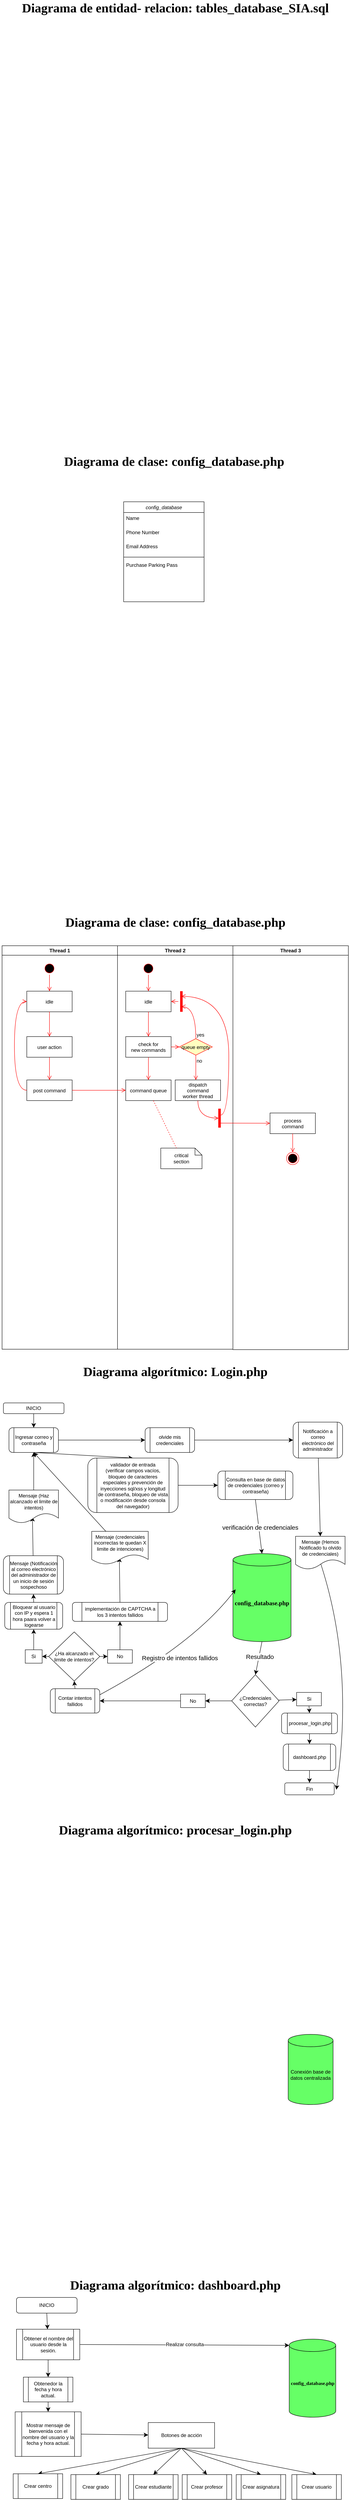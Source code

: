 <mxfile version="26.0.10">
  <diagram name="Página-1" id="48M1OholPXDdKoVH5Szc">
    <mxGraphModel dx="2005" dy="4053" grid="0" gridSize="10" guides="1" tooltips="1" connect="1" arrows="1" fold="1" page="1" pageScale="1" pageWidth="850" pageHeight="1100" math="0" shadow="0">
      <root>
        <mxCell id="0" />
        <mxCell id="1" parent="0" />
        <mxCell id="_KhCzG9Bb4c7q6jr102G-16" value="" style="edgeStyle=none;curved=1;rounded=0;orthogonalLoop=1;jettySize=auto;html=1;fontFamily=Helvetica;fontSize=12;fontColor=default;startSize=8;endSize=8;entryX=0.5;entryY=0;entryDx=0;entryDy=0;exitX=0.5;exitY=1;exitDx=0;exitDy=0;exitPerimeter=0;" parent="1" source="_KhCzG9Bb4c7q6jr102G-1" target="_KhCzG9Bb4c7q6jr102G-15" edge="1">
          <mxGeometry relative="1" as="geometry">
            <mxPoint x="-160" y="723" as="sourcePoint" />
          </mxGeometry>
        </mxCell>
        <mxCell id="_KhCzG9Bb4c7q6jr102G-24" value="&lt;span style=&quot;font-size: 15px;&quot;&gt;&lt;font style=&quot;vertical-align: inherit;&quot;&gt;&lt;font style=&quot;vertical-align: inherit;&quot;&gt;Resultado&lt;/font&gt;&lt;/font&gt;&lt;/span&gt;" style="edgeLabel;html=1;align=center;verticalAlign=middle;resizable=0;points=[];fontSize=12;rounded=1;strokeColor=default;fontFamily=Helvetica;fontColor=default;fillColor=default;" parent="_KhCzG9Bb4c7q6jr102G-16" vertex="1" connectable="0">
          <mxGeometry x="-0.114" y="1" relative="1" as="geometry">
            <mxPoint as="offset" />
          </mxGeometry>
        </mxCell>
        <mxCell id="_KhCzG9Bb4c7q6jr102G-1" value="&lt;b style=&quot;font-family: &amp;quot;Times New Roman&amp;quot;;&quot;&gt;&lt;font style=&quot;vertical-align: inherit;&quot;&gt;&lt;font style=&quot;vertical-align: inherit; font-size: 15px;&quot;&gt;&lt;font style=&quot;vertical-align: inherit;&quot;&gt;&lt;font style=&quot;vertical-align: inherit;&quot;&gt;config_database.php&lt;/font&gt;&lt;/font&gt;&lt;/font&gt;&lt;/font&gt;&lt;/b&gt;" style="shape=cylinder3;whiteSpace=wrap;html=1;boundedLbl=1;backgroundOutline=1;size=15;fillColor=light-dark(#66FF66,#66FF66);" parent="1" vertex="1">
          <mxGeometry x="-285" y="480" width="141" height="213" as="geometry" />
        </mxCell>
        <mxCell id="_KhCzG9Bb4c7q6jr102G-5" style="edgeStyle=none;curved=1;rounded=0;orthogonalLoop=1;jettySize=auto;html=1;fontSize=12;startSize=8;endSize=8;exitX=0.5;exitY=1;exitDx=0;exitDy=0;entryX=0.5;entryY=0;entryDx=0;entryDy=0;" parent="1" source="_KhCzG9Bb4c7q6jr102G-8" target="_KhCzG9Bb4c7q6jr102G-9" edge="1">
          <mxGeometry relative="1" as="geometry">
            <mxPoint x="-407.783" y="395" as="targetPoint" />
            <mxPoint x="-446.609" y="316" as="sourcePoint" />
          </mxGeometry>
        </mxCell>
        <mxCell id="_KhCzG9Bb4c7q6jr102G-28" value="" style="edgeStyle=none;curved=1;rounded=0;orthogonalLoop=1;jettySize=auto;html=1;fontFamily=Helvetica;fontSize=12;fontColor=default;startSize=8;endSize=8;" parent="1" source="_KhCzG9Bb4c7q6jr102G-8" target="_KhCzG9Bb4c7q6jr102G-27" edge="1">
          <mxGeometry relative="1" as="geometry" />
        </mxCell>
        <mxCell id="_KhCzG9Bb4c7q6jr102G-8" value="Ingresar correo y contraseña" style="shape=process;whiteSpace=wrap;html=1;backgroundOutline=1;rounded=1;strokeColor=default;align=center;verticalAlign=middle;fontFamily=Helvetica;fontSize=12;fontColor=default;fillColor=default;" parent="1" vertex="1">
          <mxGeometry x="-828.25" y="175" width="120" height="60" as="geometry" />
        </mxCell>
        <mxCell id="_KhCzG9Bb4c7q6jr102G-12" value="" style="edgeStyle=none;curved=1;rounded=0;orthogonalLoop=1;jettySize=auto;html=1;fontFamily=Helvetica;fontSize=12;fontColor=default;startSize=8;endSize=8;" parent="1" source="_KhCzG9Bb4c7q6jr102G-9" target="_KhCzG9Bb4c7q6jr102G-11" edge="1">
          <mxGeometry relative="1" as="geometry" />
        </mxCell>
        <mxCell id="_KhCzG9Bb4c7q6jr102G-9" value="validador de entrada&lt;div&gt;(verificar campos vacíos, bloqueo de caracteres especiales y prevención de inyecciones sql/xss y longitud de contraseña, bloqueo de vista o modificación desde consola del navegador)&lt;/div&gt;" style="shape=process;whiteSpace=wrap;html=1;backgroundOutline=1;rounded=1;strokeColor=default;align=center;verticalAlign=middle;fontFamily=Helvetica;fontSize=12;fontColor=default;fillColor=default;" parent="1" vertex="1">
          <mxGeometry x="-637" y="248.5" width="219" height="132" as="geometry" />
        </mxCell>
        <mxCell id="_KhCzG9Bb4c7q6jr102G-11" value="Consulta en base de datos de credenciales (correo y contraseña)" style="shape=process;whiteSpace=wrap;html=1;backgroundOutline=1;rounded=1;strokeColor=default;align=center;verticalAlign=middle;fontFamily=Helvetica;fontSize=12;fontColor=default;fillColor=default;" parent="1" vertex="1">
          <mxGeometry x="-321.5" y="280" width="182" height="69" as="geometry" />
        </mxCell>
        <mxCell id="_KhCzG9Bb4c7q6jr102G-20" value="" style="edgeStyle=none;curved=1;rounded=0;orthogonalLoop=1;jettySize=auto;html=1;fontFamily=Helvetica;fontSize=12;fontColor=default;startSize=8;endSize=8;" parent="1" source="_KhCzG9Bb4c7q6jr102G-15" target="_KhCzG9Bb4c7q6jr102G-19" edge="1">
          <mxGeometry relative="1" as="geometry" />
        </mxCell>
        <mxCell id="_KhCzG9Bb4c7q6jr102G-23" value="" style="edgeStyle=none;curved=1;rounded=0;orthogonalLoop=1;jettySize=auto;html=1;fontFamily=Helvetica;fontSize=12;fontColor=default;startSize=8;endSize=8;" parent="1" source="_KhCzG9Bb4c7q6jr102G-15" target="_KhCzG9Bb4c7q6jr102G-21" edge="1">
          <mxGeometry relative="1" as="geometry" />
        </mxCell>
        <mxCell id="_KhCzG9Bb4c7q6jr102G-15" value="¿Credenciales correctas?" style="rhombus;whiteSpace=wrap;html=1;fillColor=light-dark(#FFFFFF,#66FF66);" parent="1" vertex="1">
          <mxGeometry x="-288" y="773" width="115" height="127" as="geometry" />
        </mxCell>
        <mxCell id="_KhCzG9Bb4c7q6jr102G-72" style="edgeStyle=none;curved=1;rounded=0;orthogonalLoop=1;jettySize=auto;html=1;exitX=0;exitY=0.5;exitDx=0;exitDy=0;entryX=1;entryY=0.5;entryDx=0;entryDy=0;fontFamily=Helvetica;fontSize=12;fontColor=default;startSize=8;endSize=8;" parent="1" source="_KhCzG9Bb4c7q6jr102G-19" target="_KhCzG9Bb4c7q6jr102G-73" edge="1">
          <mxGeometry relative="1" as="geometry">
            <mxPoint x="-612" y="696.755" as="targetPoint" />
          </mxGeometry>
        </mxCell>
        <mxCell id="_KhCzG9Bb4c7q6jr102G-19" value="No" style="whiteSpace=wrap;html=1;fillColor=light-dark(#FFFFFF,#66FF66);" parent="1" vertex="1">
          <mxGeometry x="-412" y="820.25" width="60" height="32.5" as="geometry" />
        </mxCell>
        <mxCell id="_KhCzG9Bb4c7q6jr102G-50" style="edgeStyle=none;curved=1;rounded=0;orthogonalLoop=1;jettySize=auto;html=1;exitX=0.5;exitY=1;exitDx=0;exitDy=0;fontFamily=Helvetica;fontSize=12;fontColor=default;startSize=8;endSize=8;entryX=0.5;entryY=0;entryDx=0;entryDy=0;" parent="1" source="_KhCzG9Bb4c7q6jr102G-21" target="_KhCzG9Bb4c7q6jr102G-51" edge="1">
          <mxGeometry relative="1" as="geometry">
            <mxPoint x="-253" y="776.333" as="targetPoint" />
          </mxGeometry>
        </mxCell>
        <mxCell id="_KhCzG9Bb4c7q6jr102G-21" value="Si" style="whiteSpace=wrap;html=1;fillColor=light-dark(#FFFFFF,#66FF66);" parent="1" vertex="1">
          <mxGeometry x="-130.5" y="816" width="60" height="32.5" as="geometry" />
        </mxCell>
        <mxCell id="vCBoUSU8JS7dNAUWbDVz-17" value="" style="edgeStyle=none;curved=1;rounded=0;orthogonalLoop=1;jettySize=auto;html=1;fontSize=12;startSize=8;endSize=8;exitX=1;exitY=0.5;exitDx=0;exitDy=0;" parent="1" source="_KhCzG9Bb4c7q6jr102G-27" target="vCBoUSU8JS7dNAUWbDVz-16" edge="1">
          <mxGeometry relative="1" as="geometry" />
        </mxCell>
        <mxCell id="_KhCzG9Bb4c7q6jr102G-27" value="olvide mis credenciales" style="shape=process;whiteSpace=wrap;html=1;backgroundOutline=1;rounded=1;strokeColor=default;align=center;verticalAlign=middle;fontFamily=Helvetica;fontSize=12;fontColor=default;fillColor=default;" parent="1" vertex="1">
          <mxGeometry x="-498" y="175" width="120" height="60" as="geometry" />
        </mxCell>
        <mxCell id="_KhCzG9Bb4c7q6jr102G-47" style="edgeStyle=none;curved=1;rounded=0;orthogonalLoop=1;jettySize=auto;html=1;entryX=0.5;entryY=0;entryDx=0;entryDy=0;fontFamily=Helvetica;fontSize=12;fontColor=default;startSize=8;endSize=8;exitX=0.5;exitY=1;exitDx=0;exitDy=0;" parent="1" source="_KhCzG9Bb4c7q6jr102G-65" target="_KhCzG9Bb4c7q6jr102G-8" edge="1">
          <mxGeometry relative="1" as="geometry">
            <mxPoint x="-467" y="149" as="sourcePoint" />
          </mxGeometry>
        </mxCell>
        <mxCell id="vCBoUSU8JS7dNAUWbDVz-11" style="edgeStyle=none;curved=1;rounded=0;orthogonalLoop=1;jettySize=auto;html=1;exitX=0.5;exitY=1;exitDx=0;exitDy=0;entryX=0.5;entryY=0;entryDx=0;entryDy=0;fontSize=12;startSize=8;endSize=8;" parent="1" source="_KhCzG9Bb4c7q6jr102G-51" target="_KhCzG9Bb4c7q6jr102G-59" edge="1">
          <mxGeometry relative="1" as="geometry" />
        </mxCell>
        <mxCell id="_KhCzG9Bb4c7q6jr102G-51" value="procesar_login.php" style="shape=process;whiteSpace=wrap;html=1;backgroundOutline=1;rounded=1;strokeColor=default;align=center;verticalAlign=middle;fontFamily=Helvetica;fontSize=12;fontColor=default;fillColor=default;" parent="1" vertex="1">
          <mxGeometry x="-167" y="866" width="135.5" height="50" as="geometry" />
        </mxCell>
        <mxCell id="_KhCzG9Bb4c7q6jr102G-64" value="" style="edgeStyle=none;curved=1;rounded=0;orthogonalLoop=1;jettySize=auto;html=1;fontFamily=Helvetica;fontSize=12;fontColor=default;startSize=8;endSize=8;" parent="1" source="_KhCzG9Bb4c7q6jr102G-59" target="_KhCzG9Bb4c7q6jr102G-63" edge="1">
          <mxGeometry relative="1" as="geometry" />
        </mxCell>
        <mxCell id="_KhCzG9Bb4c7q6jr102G-59" value="dashboard.php" style="shape=process;whiteSpace=wrap;html=1;backgroundOutline=1;rounded=1;strokeColor=default;align=center;verticalAlign=middle;fontFamily=Helvetica;fontSize=12;fontColor=default;fillColor=default;" parent="1" vertex="1">
          <mxGeometry x="-163" y="941" width="127.5" height="64" as="geometry" />
        </mxCell>
        <mxCell id="_KhCzG9Bb4c7q6jr102G-63" value="Fin" style="whiteSpace=wrap;html=1;rounded=1;" parent="1" vertex="1">
          <mxGeometry x="-159.25" y="1035" width="120" height="29" as="geometry" />
        </mxCell>
        <mxCell id="_KhCzG9Bb4c7q6jr102G-65" value="INICIO" style="whiteSpace=wrap;html=1;rounded=1;" parent="1" vertex="1">
          <mxGeometry x="-841.75" y="115" width="147" height="26" as="geometry" />
        </mxCell>
        <mxCell id="_KhCzG9Bb4c7q6jr102G-94" value="" style="edgeStyle=none;curved=1;rounded=0;orthogonalLoop=1;jettySize=auto;html=1;fontFamily=Helvetica;fontSize=12;fontColor=default;startSize=8;endSize=8;entryX=0.5;entryY=1;entryDx=0;entryDy=0;exitX=0.5;exitY=0;exitDx=0;exitDy=0;" parent="1" source="_KhCzG9Bb4c7q6jr102G-73" target="_KhCzG9Bb4c7q6jr102G-77" edge="1">
          <mxGeometry relative="1" as="geometry">
            <mxPoint x="-672" y="667" as="sourcePoint" />
            <mxPoint x="-666.7" y="773.0" as="targetPoint" />
          </mxGeometry>
        </mxCell>
        <mxCell id="_KhCzG9Bb4c7q6jr102G-73" value="&lt;font style=&quot;vertical-align: inherit;&quot;&gt;&lt;font style=&quot;vertical-align: inherit;&quot;&gt;&lt;font style=&quot;vertical-align: inherit;&quot;&gt;&lt;font style=&quot;vertical-align: inherit;&quot;&gt;Contar intentos fallidos&lt;/font&gt;&lt;/font&gt;&lt;/font&gt;&lt;/font&gt;" style="shape=process;whiteSpace=wrap;html=1;backgroundOutline=1;rounded=1;strokeColor=default;align=center;verticalAlign=middle;fontFamily=Helvetica;fontSize=12;fontColor=default;fillColor=default;" parent="1" vertex="1">
          <mxGeometry x="-728" y="807" width="120" height="59" as="geometry" />
        </mxCell>
        <mxCell id="_KhCzG9Bb4c7q6jr102G-81" style="edgeStyle=none;curved=1;rounded=0;orthogonalLoop=1;jettySize=auto;html=1;exitX=1;exitY=0.5;exitDx=0;exitDy=0;entryX=0;entryY=0.5;entryDx=0;entryDy=0;fontFamily=Helvetica;fontSize=12;fontColor=default;startSize=8;endSize=8;" parent="1" source="_KhCzG9Bb4c7q6jr102G-77" target="_KhCzG9Bb4c7q6jr102G-80" edge="1">
          <mxGeometry relative="1" as="geometry" />
        </mxCell>
        <mxCell id="_KhCzG9Bb4c7q6jr102G-84" style="edgeStyle=none;curved=1;rounded=0;orthogonalLoop=1;jettySize=auto;html=1;exitX=0;exitY=0.5;exitDx=0;exitDy=0;fontFamily=Helvetica;fontSize=12;fontColor=default;startSize=8;endSize=8;entryX=1;entryY=0.5;entryDx=0;entryDy=0;" parent="1" source="_KhCzG9Bb4c7q6jr102G-77" target="_KhCzG9Bb4c7q6jr102G-83" edge="1">
          <mxGeometry relative="1" as="geometry">
            <mxPoint x="-749" y="577.353" as="targetPoint" />
          </mxGeometry>
        </mxCell>
        <mxCell id="_KhCzG9Bb4c7q6jr102G-77" value="&lt;font&gt;¿Ha alcanzado el limite de intentos?&lt;/font&gt;" style="rhombus;whiteSpace=wrap;html=1;fillColor=light-dark(#FFFFFF,#66FF66);" parent="1" vertex="1">
          <mxGeometry x="-732" y="669.5" width="124" height="119" as="geometry" />
        </mxCell>
        <mxCell id="_KhCzG9Bb4c7q6jr102G-82" style="edgeStyle=none;curved=1;rounded=0;orthogonalLoop=1;jettySize=auto;html=1;fontFamily=Helvetica;fontSize=12;fontColor=default;startSize=8;endSize=8;entryX=0.489;entryY=0.796;entryDx=0;entryDy=0;exitX=0.5;exitY=0;exitDx=0;exitDy=0;entryPerimeter=0;" parent="1" source="5T2TWeuZ88sEgPXUiJGP-6" target="hfySa0wKCtFvmeLXtYxJ-6" edge="1">
          <mxGeometry relative="1" as="geometry">
            <mxPoint x="-561.5" y="512.5" as="targetPoint" />
            <mxPoint x="-559" y="559" as="sourcePoint" />
          </mxGeometry>
        </mxCell>
        <mxCell id="_KhCzG9Bb4c7q6jr102G-80" value="No" style="whiteSpace=wrap;html=1;fillColor=light-dark(#FFFFFF,#66FF66);" parent="1" vertex="1">
          <mxGeometry x="-589" y="712.75" width="60" height="32.5" as="geometry" />
        </mxCell>
        <mxCell id="_KhCzG9Bb4c7q6jr102G-86" style="edgeStyle=none;curved=1;rounded=0;orthogonalLoop=1;jettySize=auto;html=1;exitX=0.5;exitY=0;exitDx=0;exitDy=0;fontFamily=Helvetica;fontSize=12;fontColor=default;startSize=8;endSize=8;" parent="1" source="_KhCzG9Bb4c7q6jr102G-83" target="_KhCzG9Bb4c7q6jr102G-87" edge="1">
          <mxGeometry relative="1" as="geometry">
            <mxPoint x="-776.059" y="447.941" as="targetPoint" />
          </mxGeometry>
        </mxCell>
        <mxCell id="_KhCzG9Bb4c7q6jr102G-83" value="Si" style="whiteSpace=wrap;html=1;fillColor=light-dark(#FFFFFF,#66FF66);" parent="1" vertex="1">
          <mxGeometry x="-788.75" y="712.75" width="41" height="32.5" as="geometry" />
        </mxCell>
        <mxCell id="vCBoUSU8JS7dNAUWbDVz-14" style="edgeStyle=none;curved=1;rounded=0;orthogonalLoop=1;jettySize=auto;html=1;exitX=0.5;exitY=0;exitDx=0;exitDy=0;entryX=0.5;entryY=1;entryDx=0;entryDy=0;fontSize=12;startSize=8;endSize=8;" parent="1" source="_KhCzG9Bb4c7q6jr102G-87" target="vCBoUSU8JS7dNAUWbDVz-13" edge="1">
          <mxGeometry relative="1" as="geometry" />
        </mxCell>
        <mxCell id="_KhCzG9Bb4c7q6jr102G-87" value="Bloquear al usuario con IP y espera 1 hora paara volver a logearse" style="shape=process;whiteSpace=wrap;html=1;backgroundOutline=1;rounded=1;strokeColor=default;align=center;verticalAlign=middle;fontFamily=Helvetica;fontSize=12;fontColor=default;fillColor=default;" parent="1" vertex="1">
          <mxGeometry x="-838.5" y="598" width="140.5" height="65" as="geometry" />
        </mxCell>
        <mxCell id="vCBoUSU8JS7dNAUWbDVz-12" style="edgeStyle=none;curved=1;rounded=0;orthogonalLoop=1;jettySize=auto;html=1;exitX=0.5;exitY=1;exitDx=0;exitDy=0;fontSize=12;startSize=8;endSize=8;" parent="1" source="_KhCzG9Bb4c7q6jr102G-63" target="_KhCzG9Bb4c7q6jr102G-63" edge="1">
          <mxGeometry relative="1" as="geometry" />
        </mxCell>
        <mxCell id="vCBoUSU8JS7dNAUWbDVz-15" style="edgeStyle=none;curved=1;rounded=0;orthogonalLoop=1;jettySize=auto;html=1;fontSize=12;startSize=8;endSize=8;entryX=0.474;entryY=0.813;entryDx=0;entryDy=0;entryPerimeter=0;" parent="1" source="vCBoUSU8JS7dNAUWbDVz-13" target="hfySa0wKCtFvmeLXtYxJ-7" edge="1">
          <mxGeometry relative="1" as="geometry">
            <mxPoint x="-771.495" y="476" as="targetPoint" />
          </mxGeometry>
        </mxCell>
        <mxCell id="vCBoUSU8JS7dNAUWbDVz-13" value="&lt;font style=&quot;vertical-align: inherit;&quot;&gt;&lt;font style=&quot;vertical-align: inherit;&quot;&gt;Mensaje (Notificación al correo electrónico del administrador de un inicio de sesión sospechoso&lt;/font&gt;&lt;/font&gt;" style="shape=process;whiteSpace=wrap;html=1;backgroundOutline=1;rounded=1;strokeColor=default;align=center;verticalAlign=middle;fontFamily=Helvetica;fontSize=12;fontColor=default;fillColor=default;" parent="1" vertex="1">
          <mxGeometry x="-841.75" y="485" width="145.75" height="93" as="geometry" />
        </mxCell>
        <mxCell id="vCBoUSU8JS7dNAUWbDVz-18" style="edgeStyle=none;curved=1;rounded=0;orthogonalLoop=1;jettySize=auto;html=1;fontSize=12;startSize=8;endSize=8;exitX=0.5;exitY=0.792;exitDx=0;exitDy=0;exitPerimeter=0;" parent="1" source="hfySa0wKCtFvmeLXtYxJ-5" edge="1">
          <mxGeometry relative="1" as="geometry">
            <mxPoint x="-34.143" y="1051.571" as="targetPoint" />
            <Array as="points">
              <mxPoint x="9" y="750" />
            </Array>
            <mxPoint x="-76" y="523" as="sourcePoint" />
          </mxGeometry>
        </mxCell>
        <mxCell id="vCBoUSU8JS7dNAUWbDVz-20" style="edgeStyle=none;curved=1;rounded=0;orthogonalLoop=1;jettySize=auto;html=1;fontSize=12;startSize=8;endSize=8;entryX=0.5;entryY=0;entryDx=0;entryDy=0;" parent="1" source="vCBoUSU8JS7dNAUWbDVz-16" target="hfySa0wKCtFvmeLXtYxJ-5" edge="1">
          <mxGeometry relative="1" as="geometry">
            <mxPoint x="-76" y="442" as="targetPoint" />
          </mxGeometry>
        </mxCell>
        <mxCell id="vCBoUSU8JS7dNAUWbDVz-16" value="Notificación a correo electrónico del administrador" style="shape=process;whiteSpace=wrap;html=1;backgroundOutline=1;rounded=1;strokeColor=default;align=center;verticalAlign=middle;fontFamily=Helvetica;fontSize=12;fontColor=default;fillColor=default;" parent="1" vertex="1">
          <mxGeometry x="-139" y="161.5" width="120" height="87" as="geometry" />
        </mxCell>
        <mxCell id="5T2TWeuZ88sEgPXUiJGP-2" style="edgeStyle=none;curved=1;rounded=0;orthogonalLoop=1;jettySize=auto;html=1;exitX=1;exitY=0.25;exitDx=0;exitDy=0;entryX=0.047;entryY=0.406;entryDx=0;entryDy=0;entryPerimeter=0;fontSize=12;startSize=8;endSize=8;" parent="1" source="_KhCzG9Bb4c7q6jr102G-73" target="_KhCzG9Bb4c7q6jr102G-1" edge="1">
          <mxGeometry relative="1" as="geometry">
            <Array as="points">
              <mxPoint x="-380" y="699" />
            </Array>
          </mxGeometry>
        </mxCell>
        <mxCell id="5T2TWeuZ88sEgPXUiJGP-3" value="&lt;span style=&quot;font-size: 15px;&quot;&gt;&lt;font style=&quot;vertical-align: inherit;&quot;&gt;&lt;font style=&quot;vertical-align: inherit;&quot;&gt;Registro de intentos fallidos&lt;/font&gt;&lt;/font&gt;&lt;/span&gt;" style="edgeLabel;html=1;align=center;verticalAlign=middle;resizable=0;points=[];fontSize=12;" parent="5T2TWeuZ88sEgPXUiJGP-2" vertex="1" connectable="0">
          <mxGeometry x="-0.003" y="-12" relative="1" as="geometry">
            <mxPoint x="1" as="offset" />
          </mxGeometry>
        </mxCell>
        <mxCell id="5T2TWeuZ88sEgPXUiJGP-6" value="&lt;font style=&quot;vertical-align: inherit;&quot;&gt;&lt;font style=&quot;vertical-align: inherit;&quot;&gt;&lt;font style=&quot;vertical-align: inherit;&quot;&gt;&lt;font style=&quot;vertical-align: inherit;&quot;&gt;implementación de CAPTCHA a los 3 intentos fallidos&lt;/font&gt;&lt;/font&gt;&lt;/font&gt;&lt;/font&gt;" style="shape=process;whiteSpace=wrap;html=1;backgroundOutline=1;rounded=1;strokeColor=default;align=center;verticalAlign=middle;fontFamily=Helvetica;fontSize=12;fontColor=default;fillColor=default;" parent="1" vertex="1">
          <mxGeometry x="-674.3" y="598" width="230.6" height="46" as="geometry" />
        </mxCell>
        <mxCell id="5T2TWeuZ88sEgPXUiJGP-7" style="edgeStyle=none;curved=1;rounded=0;orthogonalLoop=1;jettySize=auto;html=1;exitX=0.5;exitY=0;exitDx=0;exitDy=0;entryX=0.5;entryY=1;entryDx=0;entryDy=0;fontSize=12;startSize=8;endSize=8;" parent="1" source="_KhCzG9Bb4c7q6jr102G-80" target="5T2TWeuZ88sEgPXUiJGP-6" edge="1">
          <mxGeometry relative="1" as="geometry" />
        </mxCell>
        <mxCell id="5T2TWeuZ88sEgPXUiJGP-8" value="&lt;font style=&quot;vertical-align: inherit;&quot;&gt;&lt;font style=&quot;vertical-align: inherit;&quot;&gt;&lt;font style=&quot;vertical-align: inherit;&quot;&gt;&lt;font style=&quot;vertical-align: inherit;&quot;&gt;&lt;font style=&quot;vertical-align: inherit;&quot;&gt;&lt;font style=&quot;vertical-align: inherit;&quot;&gt;Conexión base de datos centralizada&lt;/font&gt;&lt;/font&gt;&lt;/font&gt;&lt;/font&gt;&lt;/font&gt;&lt;/font&gt;" style="shape=cylinder3;whiteSpace=wrap;html=1;boundedLbl=1;backgroundOutline=1;size=15;fillColor=light-dark(#66FF66,#66FF66);" parent="1" vertex="1">
          <mxGeometry x="-151" y="1644" width="109" height="170" as="geometry" />
        </mxCell>
        <mxCell id="5T2TWeuZ88sEgPXUiJGP-10" value="&lt;font style=&quot;vertical-align: inherit;&quot;&gt;&lt;font style=&quot;vertical-align: inherit;&quot;&gt;&lt;font style=&quot;vertical-align: inherit;&quot;&gt;&lt;font style=&quot;vertical-align: inherit;&quot;&gt;&lt;font style=&quot;vertical-align: inherit;&quot;&gt;&lt;font style=&quot;vertical-align: inherit;&quot;&gt;&lt;font style=&quot;vertical-align: inherit;&quot;&gt;&lt;font face=&quot;Times New Roman&quot; style=&quot;vertical-align: inherit; font-size: 31px;&quot;&gt;&lt;b style=&quot;&quot;&gt;Diagrama algorítmico: Login.php&lt;/b&gt;&lt;/font&gt;&lt;/font&gt;&lt;/font&gt;&lt;/font&gt;&lt;/font&gt;&lt;/font&gt;&lt;/font&gt;&lt;/font&gt;" style="text;strokeColor=none;fillColor=none;html=1;align=center;verticalAlign=middle;whiteSpace=wrap;rounded=0;fontSize=16;" parent="1" vertex="1">
          <mxGeometry x="-847" y="24" width="845" height="30" as="geometry" />
        </mxCell>
        <mxCell id="5T2TWeuZ88sEgPXUiJGP-12" value="&lt;font style=&quot;vertical-align: inherit;&quot;&gt;&lt;font style=&quot;vertical-align: inherit;&quot;&gt;&lt;font style=&quot;vertical-align: inherit;&quot;&gt;&lt;font style=&quot;vertical-align: inherit;&quot;&gt;&lt;font style=&quot;vertical-align: inherit;&quot;&gt;&lt;font style=&quot;vertical-align: inherit;&quot;&gt;&lt;font style=&quot;vertical-align: inherit;&quot;&gt;&lt;font face=&quot;Times New Roman&quot; style=&quot;vertical-align: inherit; font-size: 31px;&quot;&gt;&lt;b style=&quot;&quot;&gt;Diagrama de clase: config_database.php&lt;/b&gt;&lt;/font&gt;&lt;/font&gt;&lt;/font&gt;&lt;/font&gt;&lt;/font&gt;&lt;/font&gt;&lt;/font&gt;&lt;/font&gt;" style="text;strokeColor=none;fillColor=none;html=1;align=center;verticalAlign=middle;whiteSpace=wrap;rounded=0;fontSize=16;" parent="1" vertex="1">
          <mxGeometry x="-847" y="-1064" width="845" height="30" as="geometry" />
        </mxCell>
        <mxCell id="5T2TWeuZ88sEgPXUiJGP-13" value="&lt;font style=&quot;vertical-align: inherit;&quot;&gt;&lt;font style=&quot;vertical-align: inherit;&quot;&gt;&lt;font style=&quot;vertical-align: inherit;&quot;&gt;&lt;font style=&quot;vertical-align: inherit;&quot;&gt;&lt;font style=&quot;vertical-align: inherit;&quot;&gt;&lt;font style=&quot;vertical-align: inherit;&quot;&gt;&lt;font style=&quot;vertical-align: inherit;&quot;&gt;&lt;font face=&quot;Times New Roman&quot; style=&quot;vertical-align: inherit; font-size: 31px;&quot;&gt;&lt;b style=&quot;&quot;&gt;Diagrama algorítmico: procesar_login.php&lt;/b&gt;&lt;/font&gt;&lt;/font&gt;&lt;/font&gt;&lt;/font&gt;&lt;/font&gt;&lt;/font&gt;&lt;/font&gt;&lt;/font&gt;" style="text;strokeColor=none;fillColor=none;html=1;align=center;verticalAlign=middle;whiteSpace=wrap;rounded=0;fontSize=16;" parent="1" vertex="1">
          <mxGeometry x="-847" y="1134" width="845" height="30" as="geometry" />
        </mxCell>
        <mxCell id="5T2TWeuZ88sEgPXUiJGP-15" value="&lt;font style=&quot;vertical-align: inherit;&quot;&gt;&lt;font style=&quot;vertical-align: inherit;&quot;&gt;&lt;font style=&quot;vertical-align: inherit;&quot;&gt;&lt;font style=&quot;vertical-align: inherit;&quot;&gt;&lt;font style=&quot;vertical-align: inherit;&quot;&gt;&lt;font style=&quot;vertical-align: inherit;&quot;&gt;&lt;font style=&quot;vertical-align: inherit;&quot;&gt;&lt;font face=&quot;Times New Roman&quot; style=&quot;vertical-align: inherit; font-size: 31px;&quot;&gt;&lt;b style=&quot;&quot;&gt;Diagrama algorítmico: dashboard.php&lt;/b&gt;&lt;/font&gt;&lt;/font&gt;&lt;/font&gt;&lt;/font&gt;&lt;/font&gt;&lt;/font&gt;&lt;/font&gt;&lt;/font&gt;" style="text;strokeColor=none;fillColor=none;html=1;align=center;verticalAlign=middle;whiteSpace=wrap;rounded=0;fontSize=16;" parent="1" vertex="1">
          <mxGeometry x="-847" y="2236" width="845" height="30" as="geometry" />
        </mxCell>
        <mxCell id="Hz7jpVkMcCUcL8wQfnKb-1" value="&lt;font style=&quot;vertical-align: inherit;&quot;&gt;&lt;font style=&quot;vertical-align: inherit;&quot;&gt;&lt;font style=&quot;vertical-align: inherit;&quot;&gt;&lt;font style=&quot;vertical-align: inherit;&quot;&gt;&lt;font style=&quot;vertical-align: inherit;&quot;&gt;&lt;font style=&quot;vertical-align: inherit;&quot;&gt;&lt;font style=&quot;vertical-align: inherit;&quot;&gt;&lt;font face=&quot;Times New Roman&quot; style=&quot;vertical-align: inherit; font-size: 31px;&quot;&gt;&lt;b style=&quot;&quot;&gt;Diagrama de entidad- relacion: tables_database_SIA.sql&lt;/b&gt;&lt;/font&gt;&lt;/font&gt;&lt;/font&gt;&lt;/font&gt;&lt;/font&gt;&lt;/font&gt;&lt;/font&gt;&lt;/font&gt;" style="text;strokeColor=none;fillColor=none;html=1;align=center;verticalAlign=middle;whiteSpace=wrap;rounded=0;fontSize=16;" parent="1" vertex="1">
          <mxGeometry x="-847" y="-3278" width="845" height="30" as="geometry" />
        </mxCell>
        <mxCell id="Hz7jpVkMcCUcL8wQfnKb-154" value="&lt;font style=&quot;vertical-align: inherit;&quot;&gt;&lt;font style=&quot;vertical-align: inherit;&quot;&gt;&lt;font style=&quot;vertical-align: inherit;&quot;&gt;&lt;font style=&quot;vertical-align: inherit;&quot;&gt;&lt;font style=&quot;vertical-align: inherit;&quot;&gt;&lt;font style=&quot;vertical-align: inherit;&quot;&gt;&lt;font style=&quot;vertical-align: inherit;&quot;&gt;&lt;font face=&quot;Times New Roman&quot; style=&quot;vertical-align: inherit; font-size: 31px;&quot;&gt;&lt;b style=&quot;&quot;&gt;&lt;font style=&quot;vertical-align: inherit;&quot;&gt;&lt;font style=&quot;vertical-align: inherit;&quot;&gt;Diagrama de clase: config_database.php&lt;/font&gt;&lt;/font&gt;&lt;/b&gt;&lt;/font&gt;&lt;/font&gt;&lt;/font&gt;&lt;/font&gt;&lt;/font&gt;&lt;/font&gt;&lt;/font&gt;&lt;/font&gt;" style="text;strokeColor=none;fillColor=none;html=1;align=center;verticalAlign=middle;whiteSpace=wrap;rounded=0;fontSize=16;" parent="1" vertex="1">
          <mxGeometry x="-850" y="-2180" width="845" height="30" as="geometry" />
        </mxCell>
        <mxCell id="Hz7jpVkMcCUcL8wQfnKb-155" value="Thread 1" style="swimlane;whiteSpace=wrap" parent="1" vertex="1">
          <mxGeometry x="-845" y="-992" width="280" height="977" as="geometry" />
        </mxCell>
        <mxCell id="Hz7jpVkMcCUcL8wQfnKb-156" value="" style="ellipse;shape=startState;fillColor=#000000;strokeColor=#ff0000;" parent="Hz7jpVkMcCUcL8wQfnKb-155" vertex="1">
          <mxGeometry x="100" y="40" width="30" height="30" as="geometry" />
        </mxCell>
        <mxCell id="Hz7jpVkMcCUcL8wQfnKb-157" value="" style="edgeStyle=elbowEdgeStyle;elbow=horizontal;verticalAlign=bottom;endArrow=open;endSize=8;strokeColor=#FF0000;endFill=1;rounded=0;fontSize=12;curved=1;" parent="Hz7jpVkMcCUcL8wQfnKb-155" source="Hz7jpVkMcCUcL8wQfnKb-156" target="Hz7jpVkMcCUcL8wQfnKb-158" edge="1">
          <mxGeometry x="100" y="40" as="geometry">
            <mxPoint x="115" y="110" as="targetPoint" />
          </mxGeometry>
        </mxCell>
        <mxCell id="Hz7jpVkMcCUcL8wQfnKb-158" value="idle" style="" parent="Hz7jpVkMcCUcL8wQfnKb-155" vertex="1">
          <mxGeometry x="60" y="110" width="110" height="50" as="geometry" />
        </mxCell>
        <mxCell id="Hz7jpVkMcCUcL8wQfnKb-159" value="user action" style="" parent="Hz7jpVkMcCUcL8wQfnKb-155" vertex="1">
          <mxGeometry x="60" y="220" width="110" height="50" as="geometry" />
        </mxCell>
        <mxCell id="Hz7jpVkMcCUcL8wQfnKb-160" value="" style="endArrow=open;strokeColor=#FF0000;endFill=1;rounded=0;fontSize=12;startSize=8;endSize=8;curved=1;" parent="Hz7jpVkMcCUcL8wQfnKb-155" source="Hz7jpVkMcCUcL8wQfnKb-158" target="Hz7jpVkMcCUcL8wQfnKb-159" edge="1">
          <mxGeometry relative="1" as="geometry" />
        </mxCell>
        <mxCell id="Hz7jpVkMcCUcL8wQfnKb-161" value="post command" style="" parent="Hz7jpVkMcCUcL8wQfnKb-155" vertex="1">
          <mxGeometry x="60" y="325" width="110" height="50" as="geometry" />
        </mxCell>
        <mxCell id="Hz7jpVkMcCUcL8wQfnKb-162" value="" style="endArrow=open;strokeColor=#FF0000;endFill=1;rounded=0;fontSize=12;startSize=8;endSize=8;curved=1;" parent="Hz7jpVkMcCUcL8wQfnKb-155" source="Hz7jpVkMcCUcL8wQfnKb-159" target="Hz7jpVkMcCUcL8wQfnKb-161" edge="1">
          <mxGeometry relative="1" as="geometry" />
        </mxCell>
        <mxCell id="Hz7jpVkMcCUcL8wQfnKb-163" value="" style="edgeStyle=elbowEdgeStyle;elbow=horizontal;strokeColor=#FF0000;endArrow=open;endFill=1;rounded=0;fontSize=12;startSize=8;endSize=8;curved=1;" parent="Hz7jpVkMcCUcL8wQfnKb-155" source="Hz7jpVkMcCUcL8wQfnKb-161" target="Hz7jpVkMcCUcL8wQfnKb-158" edge="1">
          <mxGeometry width="100" height="100" relative="1" as="geometry">
            <mxPoint x="160" y="290" as="sourcePoint" />
            <mxPoint x="260" y="190" as="targetPoint" />
            <Array as="points">
              <mxPoint x="30" y="250" />
            </Array>
          </mxGeometry>
        </mxCell>
        <mxCell id="Hz7jpVkMcCUcL8wQfnKb-164" value="Thread 2" style="swimlane;whiteSpace=wrap" parent="1" vertex="1">
          <mxGeometry x="-565" y="-992" width="280" height="977" as="geometry" />
        </mxCell>
        <mxCell id="Hz7jpVkMcCUcL8wQfnKb-165" value="" style="ellipse;shape=startState;fillColor=#000000;strokeColor=#ff0000;" parent="Hz7jpVkMcCUcL8wQfnKb-164" vertex="1">
          <mxGeometry x="60" y="40" width="30" height="30" as="geometry" />
        </mxCell>
        <mxCell id="Hz7jpVkMcCUcL8wQfnKb-166" value="" style="edgeStyle=elbowEdgeStyle;elbow=horizontal;verticalAlign=bottom;endArrow=open;endSize=8;strokeColor=#FF0000;endFill=1;rounded=0;fontSize=12;curved=1;" parent="Hz7jpVkMcCUcL8wQfnKb-164" source="Hz7jpVkMcCUcL8wQfnKb-165" target="Hz7jpVkMcCUcL8wQfnKb-167" edge="1">
          <mxGeometry x="40" y="20" as="geometry">
            <mxPoint x="55" y="90" as="targetPoint" />
          </mxGeometry>
        </mxCell>
        <mxCell id="Hz7jpVkMcCUcL8wQfnKb-167" value="idle" style="" parent="Hz7jpVkMcCUcL8wQfnKb-164" vertex="1">
          <mxGeometry x="20" y="110" width="110" height="50" as="geometry" />
        </mxCell>
        <mxCell id="Hz7jpVkMcCUcL8wQfnKb-168" value="check for &#xa;new commands" style="" parent="Hz7jpVkMcCUcL8wQfnKb-164" vertex="1">
          <mxGeometry x="20" y="220" width="110" height="50" as="geometry" />
        </mxCell>
        <mxCell id="Hz7jpVkMcCUcL8wQfnKb-169" value="" style="endArrow=open;strokeColor=#FF0000;endFill=1;rounded=0;fontSize=12;startSize=8;endSize=8;curved=1;" parent="Hz7jpVkMcCUcL8wQfnKb-164" source="Hz7jpVkMcCUcL8wQfnKb-167" target="Hz7jpVkMcCUcL8wQfnKb-168" edge="1">
          <mxGeometry relative="1" as="geometry" />
        </mxCell>
        <mxCell id="Hz7jpVkMcCUcL8wQfnKb-170" value="command queue" style="" parent="Hz7jpVkMcCUcL8wQfnKb-164" vertex="1">
          <mxGeometry x="20" y="325" width="110" height="50" as="geometry" />
        </mxCell>
        <mxCell id="Hz7jpVkMcCUcL8wQfnKb-171" value="" style="endArrow=open;strokeColor=#FF0000;endFill=1;rounded=0;fontSize=12;startSize=8;endSize=8;curved=1;" parent="Hz7jpVkMcCUcL8wQfnKb-164" source="Hz7jpVkMcCUcL8wQfnKb-168" target="Hz7jpVkMcCUcL8wQfnKb-170" edge="1">
          <mxGeometry relative="1" as="geometry" />
        </mxCell>
        <mxCell id="Hz7jpVkMcCUcL8wQfnKb-172" value="queue empty" style="rhombus;fillColor=#ffffc0;strokeColor=#ff0000;" parent="Hz7jpVkMcCUcL8wQfnKb-164" vertex="1">
          <mxGeometry x="150" y="225" width="80" height="40" as="geometry" />
        </mxCell>
        <mxCell id="Hz7jpVkMcCUcL8wQfnKb-173" value="yes" style="edgeStyle=elbowEdgeStyle;elbow=horizontal;align=left;verticalAlign=bottom;endArrow=open;endSize=8;strokeColor=#FF0000;exitX=0.5;exitY=0;endFill=1;rounded=0;entryX=0.75;entryY=0.5;entryPerimeter=0;fontSize=12;curved=1;" parent="Hz7jpVkMcCUcL8wQfnKb-164" source="Hz7jpVkMcCUcL8wQfnKb-172" target="Hz7jpVkMcCUcL8wQfnKb-176" edge="1">
          <mxGeometry x="-1" relative="1" as="geometry">
            <mxPoint x="160" y="150" as="targetPoint" />
            <Array as="points">
              <mxPoint x="190" y="180" />
            </Array>
          </mxGeometry>
        </mxCell>
        <mxCell id="Hz7jpVkMcCUcL8wQfnKb-174" value="no" style="edgeStyle=elbowEdgeStyle;elbow=horizontal;align=left;verticalAlign=top;endArrow=open;endSize=8;strokeColor=#FF0000;endFill=1;rounded=0;fontSize=12;curved=1;" parent="Hz7jpVkMcCUcL8wQfnKb-164" source="Hz7jpVkMcCUcL8wQfnKb-172" target="Hz7jpVkMcCUcL8wQfnKb-178" edge="1">
          <mxGeometry x="-1" relative="1" as="geometry">
            <mxPoint x="190" y="305" as="targetPoint" />
          </mxGeometry>
        </mxCell>
        <mxCell id="Hz7jpVkMcCUcL8wQfnKb-175" value="" style="endArrow=open;strokeColor=#FF0000;endFill=1;rounded=0;fontSize=12;startSize=8;endSize=8;curved=1;" parent="Hz7jpVkMcCUcL8wQfnKb-164" source="Hz7jpVkMcCUcL8wQfnKb-168" target="Hz7jpVkMcCUcL8wQfnKb-172" edge="1">
          <mxGeometry relative="1" as="geometry" />
        </mxCell>
        <mxCell id="Hz7jpVkMcCUcL8wQfnKb-176" value="" style="shape=line;strokeWidth=6;strokeColor=#ff0000;rotation=90" parent="Hz7jpVkMcCUcL8wQfnKb-164" vertex="1">
          <mxGeometry x="130" y="127.5" width="50" height="15" as="geometry" />
        </mxCell>
        <mxCell id="Hz7jpVkMcCUcL8wQfnKb-177" value="" style="edgeStyle=elbowEdgeStyle;elbow=horizontal;verticalAlign=bottom;endArrow=open;endSize=8;strokeColor=#FF0000;endFill=1;rounded=0;fontSize=12;curved=1;" parent="Hz7jpVkMcCUcL8wQfnKb-164" source="Hz7jpVkMcCUcL8wQfnKb-176" target="Hz7jpVkMcCUcL8wQfnKb-167" edge="1">
          <mxGeometry x="130" y="90" as="geometry">
            <mxPoint x="230" y="140" as="targetPoint" />
          </mxGeometry>
        </mxCell>
        <mxCell id="Hz7jpVkMcCUcL8wQfnKb-178" value="dispatch&#xa;command&#xa;worker thread" style="" parent="Hz7jpVkMcCUcL8wQfnKb-164" vertex="1">
          <mxGeometry x="140" y="325" width="110" height="50" as="geometry" />
        </mxCell>
        <mxCell id="Hz7jpVkMcCUcL8wQfnKb-179" value="critical&#xa;section" style="shape=note;whiteSpace=wrap;size=17" parent="Hz7jpVkMcCUcL8wQfnKb-164" vertex="1">
          <mxGeometry x="105" y="490" width="100" height="50" as="geometry" />
        </mxCell>
        <mxCell id="Hz7jpVkMcCUcL8wQfnKb-180" value="" style="endArrow=none;strokeColor=#FF0000;endFill=0;rounded=0;dashed=1;fontSize=12;startSize=8;endSize=8;curved=1;" parent="Hz7jpVkMcCUcL8wQfnKb-164" source="Hz7jpVkMcCUcL8wQfnKb-170" target="Hz7jpVkMcCUcL8wQfnKb-179" edge="1">
          <mxGeometry relative="1" as="geometry" />
        </mxCell>
        <mxCell id="Hz7jpVkMcCUcL8wQfnKb-181" value="" style="whiteSpace=wrap;strokeColor=#FF0000;fillColor=#FF0000" parent="Hz7jpVkMcCUcL8wQfnKb-164" vertex="1">
          <mxGeometry x="245" y="395" width="5" height="45" as="geometry" />
        </mxCell>
        <mxCell id="Hz7jpVkMcCUcL8wQfnKb-182" value="" style="edgeStyle=elbowEdgeStyle;elbow=horizontal;entryX=0;entryY=0.5;strokeColor=#FF0000;endArrow=open;endFill=1;rounded=0;fontSize=12;startSize=8;endSize=8;curved=1;" parent="Hz7jpVkMcCUcL8wQfnKb-164" source="Hz7jpVkMcCUcL8wQfnKb-178" target="Hz7jpVkMcCUcL8wQfnKb-181" edge="1">
          <mxGeometry width="100" height="100" relative="1" as="geometry">
            <mxPoint x="60" y="480" as="sourcePoint" />
            <mxPoint x="160" y="380" as="targetPoint" />
            <Array as="points">
              <mxPoint x="195" y="400" />
            </Array>
          </mxGeometry>
        </mxCell>
        <mxCell id="Hz7jpVkMcCUcL8wQfnKb-183" value="Thread 3" style="swimlane;whiteSpace=wrap" parent="1" vertex="1">
          <mxGeometry x="-285" y="-992" width="280" height="978" as="geometry" />
        </mxCell>
        <mxCell id="Hz7jpVkMcCUcL8wQfnKb-184" value="process&#xa;command" style="" parent="Hz7jpVkMcCUcL8wQfnKb-183" vertex="1">
          <mxGeometry x="90" y="405" width="110" height="50" as="geometry" />
        </mxCell>
        <mxCell id="Hz7jpVkMcCUcL8wQfnKb-185" value="" style="edgeStyle=elbowEdgeStyle;elbow=horizontal;strokeColor=#FF0000;endArrow=open;endFill=1;rounded=0;entryX=0.25;entryY=0.5;entryPerimeter=0;fontSize=12;startSize=8;endSize=8;curved=1;" parent="Hz7jpVkMcCUcL8wQfnKb-183" target="Hz7jpVkMcCUcL8wQfnKb-176" edge="1">
          <mxGeometry width="100" height="100" relative="1" as="geometry">
            <mxPoint x="-30" y="410" as="sourcePoint" />
            <mxPoint x="-120" y="120" as="targetPoint" />
            <Array as="points">
              <mxPoint x="-10" y="135" />
            </Array>
          </mxGeometry>
        </mxCell>
        <mxCell id="Hz7jpVkMcCUcL8wQfnKb-186" value="" style="edgeStyle=none;strokeColor=#FF0000;endArrow=open;endFill=1;rounded=0;fontSize=12;startSize=8;endSize=8;curved=1;" parent="Hz7jpVkMcCUcL8wQfnKb-183" target="Hz7jpVkMcCUcL8wQfnKb-184" edge="1">
          <mxGeometry width="100" height="100" relative="1" as="geometry">
            <mxPoint x="-30" y="429.5" as="sourcePoint" />
            <mxPoint x="90" y="429.5" as="targetPoint" />
          </mxGeometry>
        </mxCell>
        <mxCell id="Hz7jpVkMcCUcL8wQfnKb-187" value="" style="ellipse;shape=endState;fillColor=#000000;strokeColor=#ff0000" parent="Hz7jpVkMcCUcL8wQfnKb-183" vertex="1">
          <mxGeometry x="130" y="500" width="30" height="30" as="geometry" />
        </mxCell>
        <mxCell id="Hz7jpVkMcCUcL8wQfnKb-188" value="" style="endArrow=open;strokeColor=#FF0000;endFill=1;rounded=0;fontSize=12;startSize=8;endSize=8;curved=1;" parent="Hz7jpVkMcCUcL8wQfnKb-183" source="Hz7jpVkMcCUcL8wQfnKb-184" target="Hz7jpVkMcCUcL8wQfnKb-187" edge="1">
          <mxGeometry relative="1" as="geometry" />
        </mxCell>
        <mxCell id="Hz7jpVkMcCUcL8wQfnKb-189" value="" style="endArrow=open;strokeColor=#FF0000;endFill=1;rounded=0;fontSize=12;startSize=8;endSize=8;curved=1;" parent="1" source="Hz7jpVkMcCUcL8wQfnKb-161" target="Hz7jpVkMcCUcL8wQfnKb-170" edge="1">
          <mxGeometry relative="1" as="geometry" />
        </mxCell>
        <mxCell id="Hz7jpVkMcCUcL8wQfnKb-123" value="config_database" style="swimlane;fontStyle=2;align=center;verticalAlign=top;childLayout=stackLayout;horizontal=1;startSize=26;horizontalStack=0;resizeParent=1;resizeLast=0;collapsible=1;marginBottom=0;rounded=0;shadow=0;strokeWidth=1;" parent="1" vertex="1">
          <mxGeometry x="-550.032" y="-2067" width="195.036" height="242.063" as="geometry">
            <mxRectangle x="230" y="140" width="160" height="26" as="alternateBounds" />
          </mxGeometry>
        </mxCell>
        <mxCell id="Hz7jpVkMcCUcL8wQfnKb-124" value="Name" style="text;align=left;verticalAlign=top;spacingLeft=4;spacingRight=4;overflow=hidden;rotatable=0;points=[[0,0.5],[1,0.5]];portConstraint=eastwest;" parent="Hz7jpVkMcCUcL8wQfnKb-123" vertex="1">
          <mxGeometry y="26" width="195.036" height="34.254" as="geometry" />
        </mxCell>
        <mxCell id="Hz7jpVkMcCUcL8wQfnKb-125" value="Phone Number" style="text;align=left;verticalAlign=top;spacingLeft=4;spacingRight=4;overflow=hidden;rotatable=0;points=[[0,0.5],[1,0.5]];portConstraint=eastwest;rounded=0;shadow=0;html=0;" parent="Hz7jpVkMcCUcL8wQfnKb-123" vertex="1">
          <mxGeometry y="60.254" width="195.036" height="34.254" as="geometry" />
        </mxCell>
        <mxCell id="Hz7jpVkMcCUcL8wQfnKb-126" value="Email Address" style="text;align=left;verticalAlign=top;spacingLeft=4;spacingRight=4;overflow=hidden;rotatable=0;points=[[0,0.5],[1,0.5]];portConstraint=eastwest;rounded=0;shadow=0;html=0;" parent="Hz7jpVkMcCUcL8wQfnKb-123" vertex="1">
          <mxGeometry y="94.508" width="195.036" height="34.254" as="geometry" />
        </mxCell>
        <mxCell id="Hz7jpVkMcCUcL8wQfnKb-127" value="" style="line;html=1;strokeWidth=1;align=left;verticalAlign=middle;spacingTop=-1;spacingLeft=3;spacingRight=3;rotatable=0;labelPosition=right;points=[];portConstraint=eastwest;" parent="Hz7jpVkMcCUcL8wQfnKb-123" vertex="1">
          <mxGeometry y="128.762" width="195.036" height="10.54" as="geometry" />
        </mxCell>
        <mxCell id="Hz7jpVkMcCUcL8wQfnKb-128" value="Purchase Parking Pass" style="text;align=left;verticalAlign=top;spacingLeft=4;spacingRight=4;overflow=hidden;rotatable=0;points=[[0,0.5],[1,0.5]];portConstraint=eastwest;" parent="Hz7jpVkMcCUcL8wQfnKb-123" vertex="1">
          <mxGeometry y="139.302" width="195.036" height="34.254" as="geometry" />
        </mxCell>
        <mxCell id="6_M-9RwByOMX4s6lnJGO-6" style="text;align=left;verticalAlign=top;spacingLeft=4;spacingRight=4;overflow=hidden;rotatable=0;points=[[0,0.5],[1,0.5]];portConstraint=eastwest;" parent="Hz7jpVkMcCUcL8wQfnKb-123" vertex="1">
          <mxGeometry y="173.556" width="195.036" height="34.254" as="geometry" />
        </mxCell>
        <mxCell id="6_M-9RwByOMX4s6lnJGO-5" style="text;align=left;verticalAlign=top;spacingLeft=4;spacingRight=4;overflow=hidden;rotatable=0;points=[[0,0.5],[1,0.5]];portConstraint=eastwest;" parent="Hz7jpVkMcCUcL8wQfnKb-123" vertex="1">
          <mxGeometry y="207.81" width="195.036" height="34.254" as="geometry" />
        </mxCell>
        <mxCell id="hfySa0wKCtFvmeLXtYxJ-1" style="edgeStyle=none;curved=1;rounded=0;orthogonalLoop=1;jettySize=auto;html=1;exitX=0.5;exitY=1;exitDx=0;exitDy=0;entryX=0.5;entryY=0;entryDx=0;entryDy=0;entryPerimeter=0;fontSize=12;startSize=8;endSize=8;" edge="1" parent="1" source="_KhCzG9Bb4c7q6jr102G-11" target="_KhCzG9Bb4c7q6jr102G-1">
          <mxGeometry relative="1" as="geometry" />
        </mxCell>
        <mxCell id="hfySa0wKCtFvmeLXtYxJ-2" value="&lt;span style=&quot;font-size: 15px;&quot;&gt;verificación de credenciales&lt;/span&gt;" style="edgeLabel;html=1;align=center;verticalAlign=middle;resizable=0;points=[];fontSize=12;" vertex="1" connectable="0" parent="hfySa0wKCtFvmeLXtYxJ-1">
          <mxGeometry x="0.03" y="3" relative="1" as="geometry">
            <mxPoint as="offset" />
          </mxGeometry>
        </mxCell>
        <mxCell id="hfySa0wKCtFvmeLXtYxJ-5" value="Mensaje (Hemos Notificado tu olvido de credenciales)" style="shape=document;whiteSpace=wrap;html=1;boundedLbl=1;" vertex="1" parent="1">
          <mxGeometry x="-133" y="438" width="120" height="80" as="geometry" />
        </mxCell>
        <mxCell id="hfySa0wKCtFvmeLXtYxJ-10" style="edgeStyle=none;curved=1;rounded=0;orthogonalLoop=1;jettySize=auto;html=1;exitX=0.25;exitY=0;exitDx=0;exitDy=0;entryX=0.5;entryY=1;entryDx=0;entryDy=0;fontSize=12;startSize=8;endSize=8;" edge="1" parent="1" source="hfySa0wKCtFvmeLXtYxJ-6" target="_KhCzG9Bb4c7q6jr102G-8">
          <mxGeometry relative="1" as="geometry" />
        </mxCell>
        <mxCell id="hfySa0wKCtFvmeLXtYxJ-6" value="&lt;font style=&quot;vertical-align: inherit;&quot;&gt;&lt;font style=&quot;vertical-align: inherit;&quot;&gt;Mensaje (credenciales incorrectas te quedan X limite de intenciones)&lt;/font&gt;&lt;/font&gt;" style="shape=document;whiteSpace=wrap;html=1;boundedLbl=1;" vertex="1" parent="1">
          <mxGeometry x="-627.5" y="426" width="137" height="80" as="geometry" />
        </mxCell>
        <mxCell id="hfySa0wKCtFvmeLXtYxJ-8" style="edgeStyle=none;curved=1;rounded=0;orthogonalLoop=1;jettySize=auto;html=1;entryX=0.5;entryY=1;entryDx=0;entryDy=0;fontSize=12;startSize=8;endSize=8;" edge="1" parent="1" source="hfySa0wKCtFvmeLXtYxJ-7" target="_KhCzG9Bb4c7q6jr102G-8">
          <mxGeometry relative="1" as="geometry" />
        </mxCell>
        <mxCell id="hfySa0wKCtFvmeLXtYxJ-7" value="Mensaje (Haz alcanzado el limite de intentos)" style="shape=document;whiteSpace=wrap;html=1;boundedLbl=1;" vertex="1" parent="1">
          <mxGeometry x="-828.25" y="326" width="120" height="80" as="geometry" />
        </mxCell>
        <mxCell id="hfySa0wKCtFvmeLXtYxJ-14" style="edgeStyle=none;curved=1;rounded=0;orthogonalLoop=1;jettySize=auto;html=1;exitX=0.5;exitY=1;exitDx=0;exitDy=0;fontSize=12;startSize=8;endSize=8;" edge="1" parent="1" source="hfySa0wKCtFvmeLXtYxJ-12" target="hfySa0wKCtFvmeLXtYxJ-16">
          <mxGeometry relative="1" as="geometry">
            <mxPoint x="-736.398" y="2366.333" as="targetPoint" />
          </mxGeometry>
        </mxCell>
        <mxCell id="hfySa0wKCtFvmeLXtYxJ-12" value="INICIO" style="whiteSpace=wrap;html=1;rounded=1;" vertex="1" parent="1">
          <mxGeometry x="-810" y="2281" width="147" height="38" as="geometry" />
        </mxCell>
        <mxCell id="hfySa0wKCtFvmeLXtYxJ-13" value="&lt;b style=&quot;font-family: &amp;quot;Times New Roman&amp;quot;;&quot;&gt;&lt;font style=&quot;vertical-align: inherit;&quot;&gt;&lt;font style=&quot;vertical-align: inherit;&quot;&gt;&lt;font style=&quot;vertical-align: inherit;&quot;&gt;&lt;font style=&quot;vertical-align: inherit;&quot;&gt;&lt;font style=&quot;vertical-align: inherit;&quot;&gt;&lt;font style=&quot;vertical-align: inherit;&quot;&gt;&lt;font style=&quot;vertical-align: inherit;&quot;&gt;&lt;font style=&quot;vertical-align: inherit;&quot;&gt;config_database.php&lt;/font&gt;&lt;/font&gt;&lt;/font&gt;&lt;/font&gt;&lt;/font&gt;&lt;/font&gt;&lt;/font&gt;&lt;/font&gt;&lt;/b&gt;" style="shape=cylinder3;whiteSpace=wrap;html=1;boundedLbl=1;backgroundOutline=1;size=15;fillColor=light-dark(#66FF66,#66FF66);" vertex="1" parent="1">
          <mxGeometry x="-148.5" y="2382" width="113" height="189" as="geometry" />
        </mxCell>
        <mxCell id="hfySa0wKCtFvmeLXtYxJ-19" style="edgeStyle=none;curved=1;rounded=0;orthogonalLoop=1;jettySize=auto;html=1;fontSize=12;startSize=8;endSize=8;" edge="1" parent="1" source="hfySa0wKCtFvmeLXtYxJ-16" target="hfySa0wKCtFvmeLXtYxJ-20">
          <mxGeometry relative="1" as="geometry">
            <mxPoint x="-733" y="2500" as="targetPoint" />
          </mxGeometry>
        </mxCell>
        <mxCell id="hfySa0wKCtFvmeLXtYxJ-16" value="&lt;font style=&quot;vertical-align: inherit;&quot;&gt;&lt;font style=&quot;vertical-align: inherit;&quot;&gt;Obtener el nombre del usuario desde la sesión.&lt;/font&gt;&lt;/font&gt;" style="shape=process;whiteSpace=wrap;html=1;backgroundOutline=1;" vertex="1" parent="1">
          <mxGeometry x="-810" y="2358" width="153.5" height="74" as="geometry" />
        </mxCell>
        <mxCell id="hfySa0wKCtFvmeLXtYxJ-17" style="edgeStyle=none;curved=1;rounded=0;orthogonalLoop=1;jettySize=auto;html=1;exitX=1;exitY=0.5;exitDx=0;exitDy=0;entryX=0;entryY=0;entryDx=0;entryDy=15;entryPerimeter=0;fontSize=12;startSize=8;endSize=8;" edge="1" parent="1" source="hfySa0wKCtFvmeLXtYxJ-16" target="hfySa0wKCtFvmeLXtYxJ-13">
          <mxGeometry relative="1" as="geometry" />
        </mxCell>
        <mxCell id="hfySa0wKCtFvmeLXtYxJ-18" value="&lt;font style=&quot;vertical-align: inherit;&quot;&gt;&lt;font style=&quot;vertical-align: inherit;&quot;&gt;&lt;font style=&quot;vertical-align: inherit;&quot;&gt;&lt;font style=&quot;vertical-align: inherit;&quot;&gt;Realizar consulta&lt;/font&gt;&lt;/font&gt;&lt;/font&gt;&lt;/font&gt;" style="edgeLabel;html=1;align=center;verticalAlign=middle;resizable=0;points=[];fontSize=12;" vertex="1" connectable="0" parent="hfySa0wKCtFvmeLXtYxJ-17">
          <mxGeometry x="-0.0" y="1" relative="1" as="geometry">
            <mxPoint as="offset" />
          </mxGeometry>
        </mxCell>
        <mxCell id="hfySa0wKCtFvmeLXtYxJ-21" style="edgeStyle=none;curved=1;rounded=0;orthogonalLoop=1;jettySize=auto;html=1;exitX=0.5;exitY=1;exitDx=0;exitDy=0;fontSize=12;startSize=8;endSize=8;" edge="1" parent="1" source="hfySa0wKCtFvmeLXtYxJ-20" target="hfySa0wKCtFvmeLXtYxJ-22">
          <mxGeometry relative="1" as="geometry">
            <mxPoint x="-733" y="2603" as="targetPoint" />
          </mxGeometry>
        </mxCell>
        <mxCell id="hfySa0wKCtFvmeLXtYxJ-20" value="&lt;font style=&quot;vertical-align: inherit;&quot;&gt;&lt;font style=&quot;vertical-align: inherit;&quot;&gt;Obtenedor la fecha y hora actual.&lt;/font&gt;&lt;/font&gt;" style="shape=process;whiteSpace=wrap;html=1;backgroundOutline=1;" vertex="1" parent="1">
          <mxGeometry x="-793.25" y="2474" width="120" height="60" as="geometry" />
        </mxCell>
        <mxCell id="hfySa0wKCtFvmeLXtYxJ-24" style="edgeStyle=none;curved=1;rounded=0;orthogonalLoop=1;jettySize=auto;html=1;exitX=1;exitY=0.5;exitDx=0;exitDy=0;fontSize=12;startSize=8;endSize=8;" edge="1" parent="1" source="hfySa0wKCtFvmeLXtYxJ-22" target="hfySa0wKCtFvmeLXtYxJ-23">
          <mxGeometry relative="1" as="geometry" />
        </mxCell>
        <mxCell id="hfySa0wKCtFvmeLXtYxJ-22" value="&lt;font style=&quot;vertical-align: inherit;&quot;&gt;&lt;font style=&quot;vertical-align: inherit;&quot;&gt;Mostrar mensaje de bienvenida con el nombre del usuario y la fecha y hora actual.&lt;/font&gt;&lt;/font&gt;" style="shape=process;whiteSpace=wrap;html=1;backgroundOutline=1;" vertex="1" parent="1">
          <mxGeometry x="-813.25" y="2558" width="160" height="108" as="geometry" />
        </mxCell>
        <mxCell id="hfySa0wKCtFvmeLXtYxJ-30" style="edgeStyle=none;curved=1;rounded=0;orthogonalLoop=1;jettySize=auto;html=1;exitX=0.5;exitY=1;exitDx=0;exitDy=0;entryX=0.5;entryY=0;entryDx=0;entryDy=0;fontSize=12;startSize=8;endSize=8;" edge="1" parent="1" source="hfySa0wKCtFvmeLXtYxJ-23" target="hfySa0wKCtFvmeLXtYxJ-26">
          <mxGeometry relative="1" as="geometry" />
        </mxCell>
        <mxCell id="hfySa0wKCtFvmeLXtYxJ-31" style="edgeStyle=none;curved=1;rounded=0;orthogonalLoop=1;jettySize=auto;html=1;exitX=0.5;exitY=1;exitDx=0;exitDy=0;entryX=0.5;entryY=0;entryDx=0;entryDy=0;fontSize=12;startSize=8;endSize=8;" edge="1" parent="1" source="hfySa0wKCtFvmeLXtYxJ-23" target="hfySa0wKCtFvmeLXtYxJ-27">
          <mxGeometry relative="1" as="geometry" />
        </mxCell>
        <mxCell id="hfySa0wKCtFvmeLXtYxJ-32" style="edgeStyle=none;curved=1;rounded=0;orthogonalLoop=1;jettySize=auto;html=1;exitX=0.5;exitY=1;exitDx=0;exitDy=0;entryX=0.5;entryY=0;entryDx=0;entryDy=0;fontSize=12;startSize=8;endSize=8;" edge="1" parent="1" source="hfySa0wKCtFvmeLXtYxJ-23" target="hfySa0wKCtFvmeLXtYxJ-28">
          <mxGeometry relative="1" as="geometry" />
        </mxCell>
        <mxCell id="hfySa0wKCtFvmeLXtYxJ-33" style="edgeStyle=none;curved=1;rounded=0;orthogonalLoop=1;jettySize=auto;html=1;exitX=0.5;exitY=1;exitDx=0;exitDy=0;entryX=0.5;entryY=0;entryDx=0;entryDy=0;fontSize=12;startSize=8;endSize=8;" edge="1" parent="1" source="hfySa0wKCtFvmeLXtYxJ-23" target="hfySa0wKCtFvmeLXtYxJ-25">
          <mxGeometry relative="1" as="geometry" />
        </mxCell>
        <mxCell id="hfySa0wKCtFvmeLXtYxJ-36" style="edgeStyle=none;curved=1;rounded=0;orthogonalLoop=1;jettySize=auto;html=1;exitX=0.5;exitY=1;exitDx=0;exitDy=0;entryX=0.5;entryY=0;entryDx=0;entryDy=0;fontSize=12;startSize=8;endSize=8;" edge="1" parent="1" source="hfySa0wKCtFvmeLXtYxJ-23" target="hfySa0wKCtFvmeLXtYxJ-34">
          <mxGeometry relative="1" as="geometry" />
        </mxCell>
        <mxCell id="hfySa0wKCtFvmeLXtYxJ-37" style="edgeStyle=none;curved=1;rounded=0;orthogonalLoop=1;jettySize=auto;html=1;exitX=0.5;exitY=1;exitDx=0;exitDy=0;entryX=0.5;entryY=0;entryDx=0;entryDy=0;fontSize=12;startSize=8;endSize=8;" edge="1" parent="1" source="hfySa0wKCtFvmeLXtYxJ-23" target="hfySa0wKCtFvmeLXtYxJ-35">
          <mxGeometry relative="1" as="geometry" />
        </mxCell>
        <mxCell id="hfySa0wKCtFvmeLXtYxJ-23" value="&lt;font style=&quot;vertical-align: inherit;&quot;&gt;&lt;font style=&quot;vertical-align: inherit;&quot;&gt;&lt;font style=&quot;vertical-align: inherit;&quot;&gt;&lt;font style=&quot;vertical-align: inherit;&quot;&gt;Botones de acción&lt;/font&gt;&lt;/font&gt;&lt;/font&gt;&lt;/font&gt;" style="rounded=0;whiteSpace=wrap;html=1;" vertex="1" parent="1">
          <mxGeometry x="-490.5" y="2584" width="161" height="62" as="geometry" />
        </mxCell>
        <mxCell id="hfySa0wKCtFvmeLXtYxJ-25" value="&lt;font style=&quot;vertical-align: inherit;&quot;&gt;&lt;font style=&quot;vertical-align: inherit;&quot;&gt;Crear centro&lt;/font&gt;&lt;/font&gt;" style="shape=process;whiteSpace=wrap;html=1;backgroundOutline=1;" vertex="1" parent="1">
          <mxGeometry x="-818" y="2708" width="120" height="60" as="geometry" />
        </mxCell>
        <mxCell id="hfySa0wKCtFvmeLXtYxJ-26" value="Crear grado" style="shape=process;whiteSpace=wrap;html=1;backgroundOutline=1;" vertex="1" parent="1">
          <mxGeometry x="-678" y="2710" width="120" height="60" as="geometry" />
        </mxCell>
        <mxCell id="hfySa0wKCtFvmeLXtYxJ-27" value="&lt;font style=&quot;vertical-align: inherit;&quot;&gt;&lt;font style=&quot;vertical-align: inherit;&quot;&gt;Crear asignatura&lt;/font&gt;&lt;/font&gt;" style="shape=process;whiteSpace=wrap;html=1;backgroundOutline=1;" vertex="1" parent="1">
          <mxGeometry x="-277" y="2710" width="120" height="60" as="geometry" />
        </mxCell>
        <mxCell id="hfySa0wKCtFvmeLXtYxJ-28" value="&lt;font style=&quot;vertical-align: inherit;&quot;&gt;&lt;font style=&quot;vertical-align: inherit;&quot;&gt;Crear usuario&lt;/font&gt;&lt;/font&gt;" style="shape=process;whiteSpace=wrap;html=1;backgroundOutline=1;" vertex="1" parent="1">
          <mxGeometry x="-142" y="2710" width="120" height="60" as="geometry" />
        </mxCell>
        <mxCell id="hfySa0wKCtFvmeLXtYxJ-34" value="&lt;font style=&quot;vertical-align: inherit;&quot;&gt;&lt;font style=&quot;vertical-align: inherit;&quot;&gt;Crear estudiante&lt;/font&gt;&lt;/font&gt;" style="shape=process;whiteSpace=wrap;html=1;backgroundOutline=1;" vertex="1" parent="1">
          <mxGeometry x="-538" y="2710" width="120" height="60" as="geometry" />
        </mxCell>
        <mxCell id="hfySa0wKCtFvmeLXtYxJ-35" value="&lt;font style=&quot;vertical-align: inherit;&quot;&gt;&lt;font style=&quot;vertical-align: inherit;&quot;&gt;Crear profesor&lt;/font&gt;&lt;/font&gt;" style="shape=process;whiteSpace=wrap;html=1;backgroundOutline=1;" vertex="1" parent="1">
          <mxGeometry x="-408" y="2710" width="120" height="60" as="geometry" />
        </mxCell>
      </root>
    </mxGraphModel>
  </diagram>
</mxfile>
